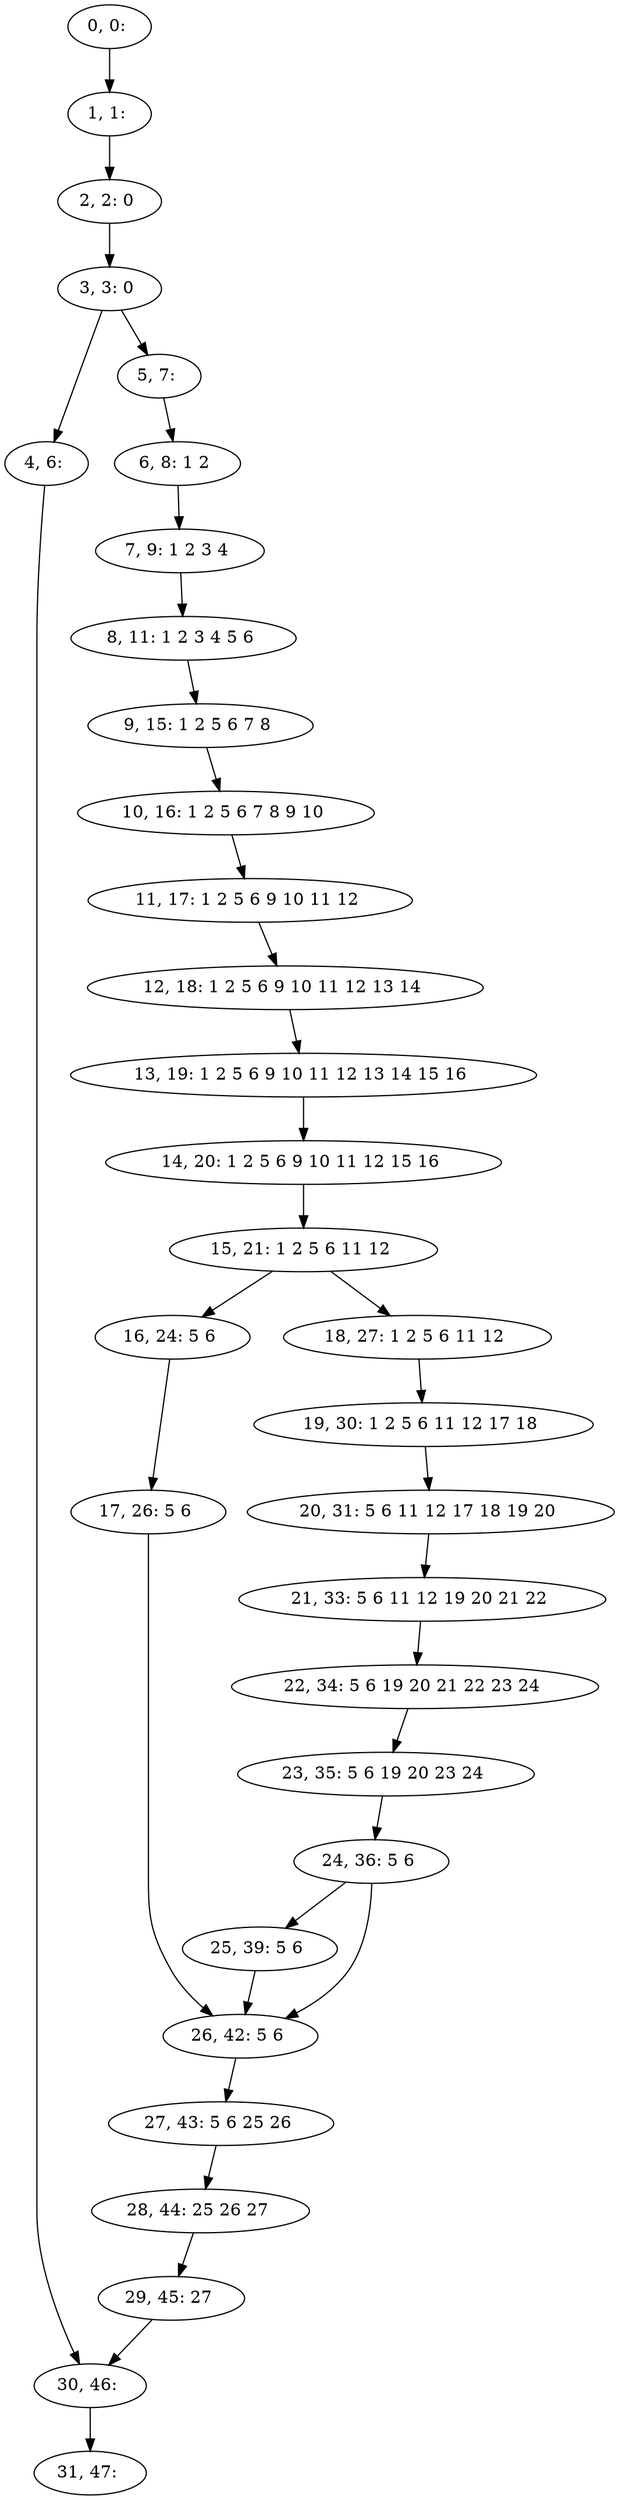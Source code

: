 digraph G {
0[label="0, 0: "];
1[label="1, 1: "];
2[label="2, 2: 0 "];
3[label="3, 3: 0 "];
4[label="4, 6: "];
5[label="5, 7: "];
6[label="6, 8: 1 2 "];
7[label="7, 9: 1 2 3 4 "];
8[label="8, 11: 1 2 3 4 5 6 "];
9[label="9, 15: 1 2 5 6 7 8 "];
10[label="10, 16: 1 2 5 6 7 8 9 10 "];
11[label="11, 17: 1 2 5 6 9 10 11 12 "];
12[label="12, 18: 1 2 5 6 9 10 11 12 13 14 "];
13[label="13, 19: 1 2 5 6 9 10 11 12 13 14 15 16 "];
14[label="14, 20: 1 2 5 6 9 10 11 12 15 16 "];
15[label="15, 21: 1 2 5 6 11 12 "];
16[label="16, 24: 5 6 "];
17[label="17, 26: 5 6 "];
18[label="18, 27: 1 2 5 6 11 12 "];
19[label="19, 30: 1 2 5 6 11 12 17 18 "];
20[label="20, 31: 5 6 11 12 17 18 19 20 "];
21[label="21, 33: 5 6 11 12 19 20 21 22 "];
22[label="22, 34: 5 6 19 20 21 22 23 24 "];
23[label="23, 35: 5 6 19 20 23 24 "];
24[label="24, 36: 5 6 "];
25[label="25, 39: 5 6 "];
26[label="26, 42: 5 6 "];
27[label="27, 43: 5 6 25 26 "];
28[label="28, 44: 25 26 27 "];
29[label="29, 45: 27 "];
30[label="30, 46: "];
31[label="31, 47: "];
0->1 ;
1->2 ;
2->3 ;
3->4 ;
3->5 ;
4->30 ;
5->6 ;
6->7 ;
7->8 ;
8->9 ;
9->10 ;
10->11 ;
11->12 ;
12->13 ;
13->14 ;
14->15 ;
15->16 ;
15->18 ;
16->17 ;
17->26 ;
18->19 ;
19->20 ;
20->21 ;
21->22 ;
22->23 ;
23->24 ;
24->25 ;
24->26 ;
25->26 ;
26->27 ;
27->28 ;
28->29 ;
29->30 ;
30->31 ;
}
